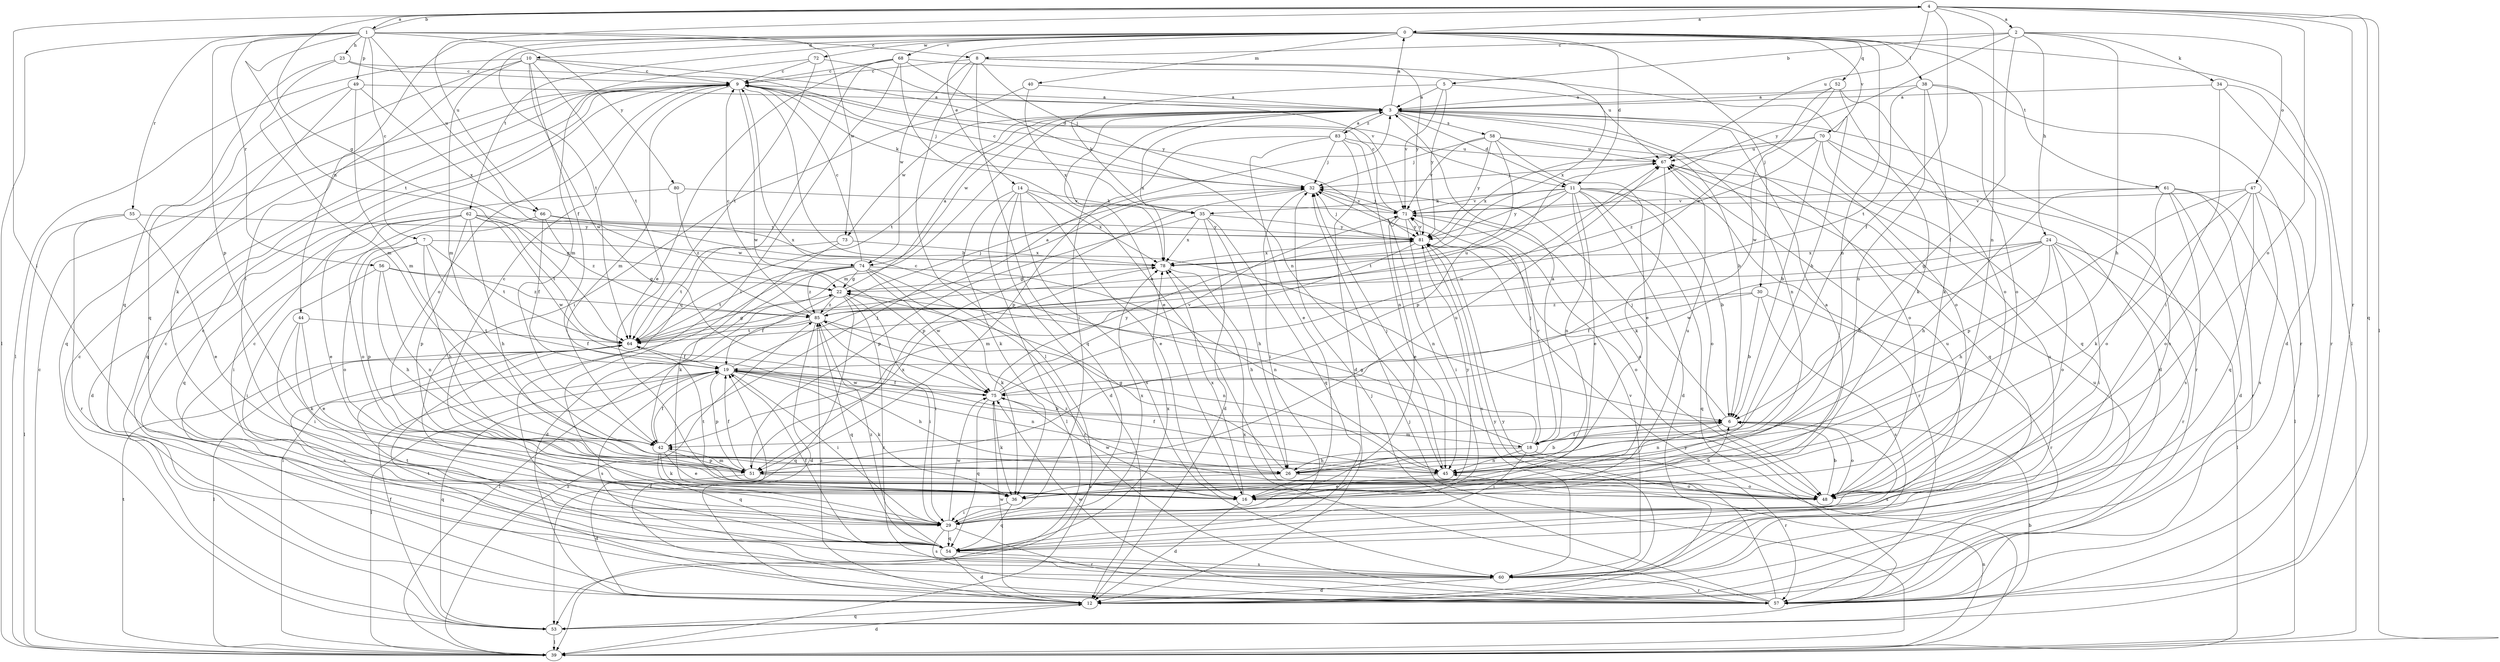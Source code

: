 strict digraph  {
0;
1;
2;
3;
4;
5;
6;
7;
8;
9;
10;
11;
12;
14;
16;
18;
19;
22;
23;
24;
26;
29;
30;
32;
34;
35;
36;
38;
39;
40;
42;
44;
45;
47;
48;
49;
51;
52;
53;
54;
55;
56;
57;
58;
60;
61;
62;
64;
66;
67;
68;
70;
71;
72;
73;
74;
75;
78;
80;
81;
83;
85;
0 -> 10  [label=d];
0 -> 11  [label=d];
0 -> 14  [label=e];
0 -> 29  [label=i];
0 -> 30  [label=j];
0 -> 38  [label=l];
0 -> 39  [label=l];
0 -> 40  [label=m];
0 -> 44  [label=n];
0 -> 45  [label=n];
0 -> 52  [label=q];
0 -> 61  [label=t];
0 -> 62  [label=t];
0 -> 64  [label=t];
0 -> 68  [label=v];
0 -> 70  [label=v];
0 -> 72  [label=w];
1 -> 4  [label=b];
1 -> 7  [label=c];
1 -> 8  [label=c];
1 -> 23  [label=h];
1 -> 39  [label=l];
1 -> 49  [label=p];
1 -> 51  [label=p];
1 -> 55  [label=r];
1 -> 56  [label=r];
1 -> 64  [label=t];
1 -> 66  [label=u];
1 -> 73  [label=w];
1 -> 80  [label=y];
2 -> 5  [label=b];
2 -> 8  [label=c];
2 -> 18  [label=f];
2 -> 24  [label=h];
2 -> 26  [label=h];
2 -> 34  [label=k];
2 -> 47  [label=o];
2 -> 81  [label=y];
3 -> 0  [label=a];
3 -> 6  [label=b];
3 -> 11  [label=d];
3 -> 16  [label=e];
3 -> 29  [label=i];
3 -> 42  [label=m];
3 -> 45  [label=n];
3 -> 48  [label=o];
3 -> 58  [label=s];
3 -> 60  [label=s];
3 -> 64  [label=t];
3 -> 73  [label=w];
3 -> 74  [label=w];
3 -> 78  [label=x];
3 -> 83  [label=z];
4 -> 0  [label=a];
4 -> 1  [label=a];
4 -> 2  [label=a];
4 -> 18  [label=f];
4 -> 22  [label=g];
4 -> 29  [label=i];
4 -> 39  [label=l];
4 -> 45  [label=n];
4 -> 48  [label=o];
4 -> 53  [label=q];
4 -> 57  [label=r];
4 -> 66  [label=u];
4 -> 67  [label=u];
5 -> 3  [label=a];
5 -> 35  [label=k];
5 -> 71  [label=v];
5 -> 78  [label=x];
5 -> 81  [label=y];
6 -> 18  [label=f];
6 -> 32  [label=j];
6 -> 42  [label=m];
6 -> 45  [label=n];
6 -> 48  [label=o];
6 -> 60  [label=s];
7 -> 18  [label=f];
7 -> 26  [label=h];
7 -> 48  [label=o];
7 -> 51  [label=p];
7 -> 64  [label=t];
7 -> 74  [label=w];
8 -> 9  [label=c];
8 -> 26  [label=h];
8 -> 32  [label=j];
8 -> 39  [label=l];
8 -> 53  [label=q];
8 -> 74  [label=w];
8 -> 81  [label=y];
9 -> 3  [label=a];
9 -> 6  [label=b];
9 -> 32  [label=j];
9 -> 35  [label=k];
9 -> 42  [label=m];
9 -> 48  [label=o];
9 -> 53  [label=q];
9 -> 75  [label=w];
10 -> 9  [label=c];
10 -> 11  [label=d];
10 -> 19  [label=f];
10 -> 39  [label=l];
10 -> 42  [label=m];
10 -> 53  [label=q];
10 -> 64  [label=t];
10 -> 75  [label=w];
11 -> 6  [label=b];
11 -> 12  [label=d];
11 -> 16  [label=e];
11 -> 35  [label=k];
11 -> 45  [label=n];
11 -> 48  [label=o];
11 -> 53  [label=q];
11 -> 57  [label=r];
11 -> 64  [label=t];
11 -> 71  [label=v];
11 -> 81  [label=y];
12 -> 9  [label=c];
12 -> 53  [label=q];
12 -> 67  [label=u];
12 -> 75  [label=w];
12 -> 81  [label=y];
12 -> 85  [label=z];
14 -> 12  [label=d];
14 -> 16  [label=e];
14 -> 35  [label=k];
14 -> 36  [label=k];
14 -> 39  [label=l];
14 -> 60  [label=s];
14 -> 78  [label=x];
16 -> 6  [label=b];
16 -> 12  [label=d];
16 -> 67  [label=u];
16 -> 75  [label=w];
16 -> 78  [label=x];
16 -> 81  [label=y];
18 -> 3  [label=a];
18 -> 9  [label=c];
18 -> 22  [label=g];
18 -> 26  [label=h];
18 -> 29  [label=i];
18 -> 32  [label=j];
18 -> 45  [label=n];
18 -> 57  [label=r];
18 -> 71  [label=v];
19 -> 3  [label=a];
19 -> 26  [label=h];
19 -> 29  [label=i];
19 -> 36  [label=k];
19 -> 39  [label=l];
19 -> 45  [label=n];
19 -> 51  [label=p];
19 -> 53  [label=q];
19 -> 60  [label=s];
19 -> 75  [label=w];
22 -> 3  [label=a];
22 -> 19  [label=f];
22 -> 29  [label=i];
22 -> 53  [label=q];
22 -> 57  [label=r];
22 -> 85  [label=z];
23 -> 9  [label=c];
23 -> 42  [label=m];
23 -> 54  [label=q];
23 -> 81  [label=y];
24 -> 6  [label=b];
24 -> 22  [label=g];
24 -> 26  [label=h];
24 -> 29  [label=i];
24 -> 39  [label=l];
24 -> 48  [label=o];
24 -> 57  [label=r];
24 -> 75  [label=w];
24 -> 78  [label=x];
26 -> 6  [label=b];
26 -> 22  [label=g];
26 -> 36  [label=k];
26 -> 48  [label=o];
29 -> 54  [label=q];
29 -> 57  [label=r];
29 -> 60  [label=s];
29 -> 67  [label=u];
29 -> 75  [label=w];
29 -> 78  [label=x];
30 -> 6  [label=b];
30 -> 19  [label=f];
30 -> 57  [label=r];
30 -> 60  [label=s];
30 -> 85  [label=z];
32 -> 9  [label=c];
32 -> 29  [label=i];
32 -> 51  [label=p];
32 -> 71  [label=v];
34 -> 3  [label=a];
34 -> 12  [label=d];
34 -> 29  [label=i];
34 -> 57  [label=r];
35 -> 12  [label=d];
35 -> 26  [label=h];
35 -> 51  [label=p];
35 -> 54  [label=q];
35 -> 78  [label=x];
35 -> 81  [label=y];
36 -> 3  [label=a];
36 -> 29  [label=i];
36 -> 54  [label=q];
38 -> 3  [label=a];
38 -> 36  [label=k];
38 -> 45  [label=n];
38 -> 48  [label=o];
38 -> 57  [label=r];
38 -> 64  [label=t];
39 -> 9  [label=c];
39 -> 12  [label=d];
39 -> 32  [label=j];
39 -> 45  [label=n];
39 -> 64  [label=t];
39 -> 81  [label=y];
39 -> 85  [label=z];
40 -> 3  [label=a];
40 -> 29  [label=i];
40 -> 78  [label=x];
42 -> 16  [label=e];
42 -> 19  [label=f];
42 -> 32  [label=j];
42 -> 36  [label=k];
42 -> 51  [label=p];
42 -> 54  [label=q];
44 -> 16  [label=e];
44 -> 29  [label=i];
44 -> 36  [label=k];
44 -> 64  [label=t];
45 -> 16  [label=e];
45 -> 19  [label=f];
45 -> 32  [label=j];
47 -> 36  [label=k];
47 -> 48  [label=o];
47 -> 51  [label=p];
47 -> 54  [label=q];
47 -> 57  [label=r];
47 -> 60  [label=s];
47 -> 71  [label=v];
48 -> 6  [label=b];
48 -> 64  [label=t];
48 -> 85  [label=z];
49 -> 3  [label=a];
49 -> 36  [label=k];
49 -> 42  [label=m];
49 -> 54  [label=q];
49 -> 78  [label=x];
51 -> 9  [label=c];
51 -> 12  [label=d];
51 -> 19  [label=f];
51 -> 42  [label=m];
51 -> 48  [label=o];
51 -> 67  [label=u];
51 -> 78  [label=x];
52 -> 3  [label=a];
52 -> 36  [label=k];
52 -> 48  [label=o];
52 -> 75  [label=w];
52 -> 85  [label=z];
53 -> 6  [label=b];
53 -> 9  [label=c];
53 -> 19  [label=f];
53 -> 39  [label=l];
54 -> 12  [label=d];
54 -> 19  [label=f];
54 -> 60  [label=s];
54 -> 67  [label=u];
54 -> 78  [label=x];
54 -> 85  [label=z];
55 -> 16  [label=e];
55 -> 39  [label=l];
55 -> 57  [label=r];
55 -> 81  [label=y];
56 -> 22  [label=g];
56 -> 26  [label=h];
56 -> 29  [label=i];
56 -> 45  [label=n];
56 -> 85  [label=z];
57 -> 9  [label=c];
57 -> 19  [label=f];
57 -> 32  [label=j];
57 -> 64  [label=t];
57 -> 75  [label=w];
57 -> 78  [label=x];
57 -> 81  [label=y];
58 -> 16  [label=e];
58 -> 32  [label=j];
58 -> 48  [label=o];
58 -> 51  [label=p];
58 -> 67  [label=u];
58 -> 71  [label=v];
58 -> 81  [label=y];
60 -> 9  [label=c];
60 -> 12  [label=d];
60 -> 57  [label=r];
60 -> 64  [label=t];
60 -> 71  [label=v];
61 -> 12  [label=d];
61 -> 26  [label=h];
61 -> 39  [label=l];
61 -> 48  [label=o];
61 -> 57  [label=r];
61 -> 60  [label=s];
61 -> 71  [label=v];
62 -> 16  [label=e];
62 -> 22  [label=g];
62 -> 26  [label=h];
62 -> 48  [label=o];
62 -> 51  [label=p];
62 -> 54  [label=q];
62 -> 64  [label=t];
62 -> 75  [label=w];
62 -> 81  [label=y];
64 -> 19  [label=f];
64 -> 22  [label=g];
64 -> 39  [label=l];
64 -> 60  [label=s];
64 -> 67  [label=u];
66 -> 19  [label=f];
66 -> 29  [label=i];
66 -> 78  [label=x];
66 -> 81  [label=y];
66 -> 85  [label=z];
67 -> 32  [label=j];
67 -> 36  [label=k];
67 -> 54  [label=q];
68 -> 9  [label=c];
68 -> 16  [label=e];
68 -> 29  [label=i];
68 -> 45  [label=n];
68 -> 48  [label=o];
68 -> 54  [label=q];
68 -> 67  [label=u];
70 -> 6  [label=b];
70 -> 12  [label=d];
70 -> 54  [label=q];
70 -> 57  [label=r];
70 -> 67  [label=u];
70 -> 78  [label=x];
70 -> 85  [label=z];
71 -> 9  [label=c];
71 -> 16  [label=e];
71 -> 29  [label=i];
71 -> 32  [label=j];
71 -> 45  [label=n];
71 -> 48  [label=o];
71 -> 81  [label=y];
72 -> 9  [label=c];
72 -> 42  [label=m];
72 -> 64  [label=t];
72 -> 71  [label=v];
73 -> 36  [label=k];
73 -> 64  [label=t];
73 -> 78  [label=x];
74 -> 9  [label=c];
74 -> 12  [label=d];
74 -> 22  [label=g];
74 -> 36  [label=k];
74 -> 39  [label=l];
74 -> 45  [label=n];
74 -> 57  [label=r];
74 -> 64  [label=t];
74 -> 75  [label=w];
74 -> 85  [label=z];
75 -> 6  [label=b];
75 -> 19  [label=f];
75 -> 36  [label=k];
75 -> 54  [label=q];
75 -> 67  [label=u];
75 -> 71  [label=v];
75 -> 81  [label=y];
78 -> 22  [label=g];
78 -> 26  [label=h];
80 -> 12  [label=d];
80 -> 71  [label=v];
80 -> 85  [label=z];
81 -> 32  [label=j];
81 -> 42  [label=m];
81 -> 48  [label=o];
81 -> 60  [label=s];
81 -> 71  [label=v];
81 -> 78  [label=x];
83 -> 3  [label=a];
83 -> 12  [label=d];
83 -> 16  [label=e];
83 -> 32  [label=j];
83 -> 45  [label=n];
83 -> 51  [label=p];
83 -> 67  [label=u];
85 -> 9  [label=c];
85 -> 12  [label=d];
85 -> 29  [label=i];
85 -> 32  [label=j];
85 -> 39  [label=l];
85 -> 45  [label=n];
85 -> 54  [label=q];
85 -> 64  [label=t];
}
